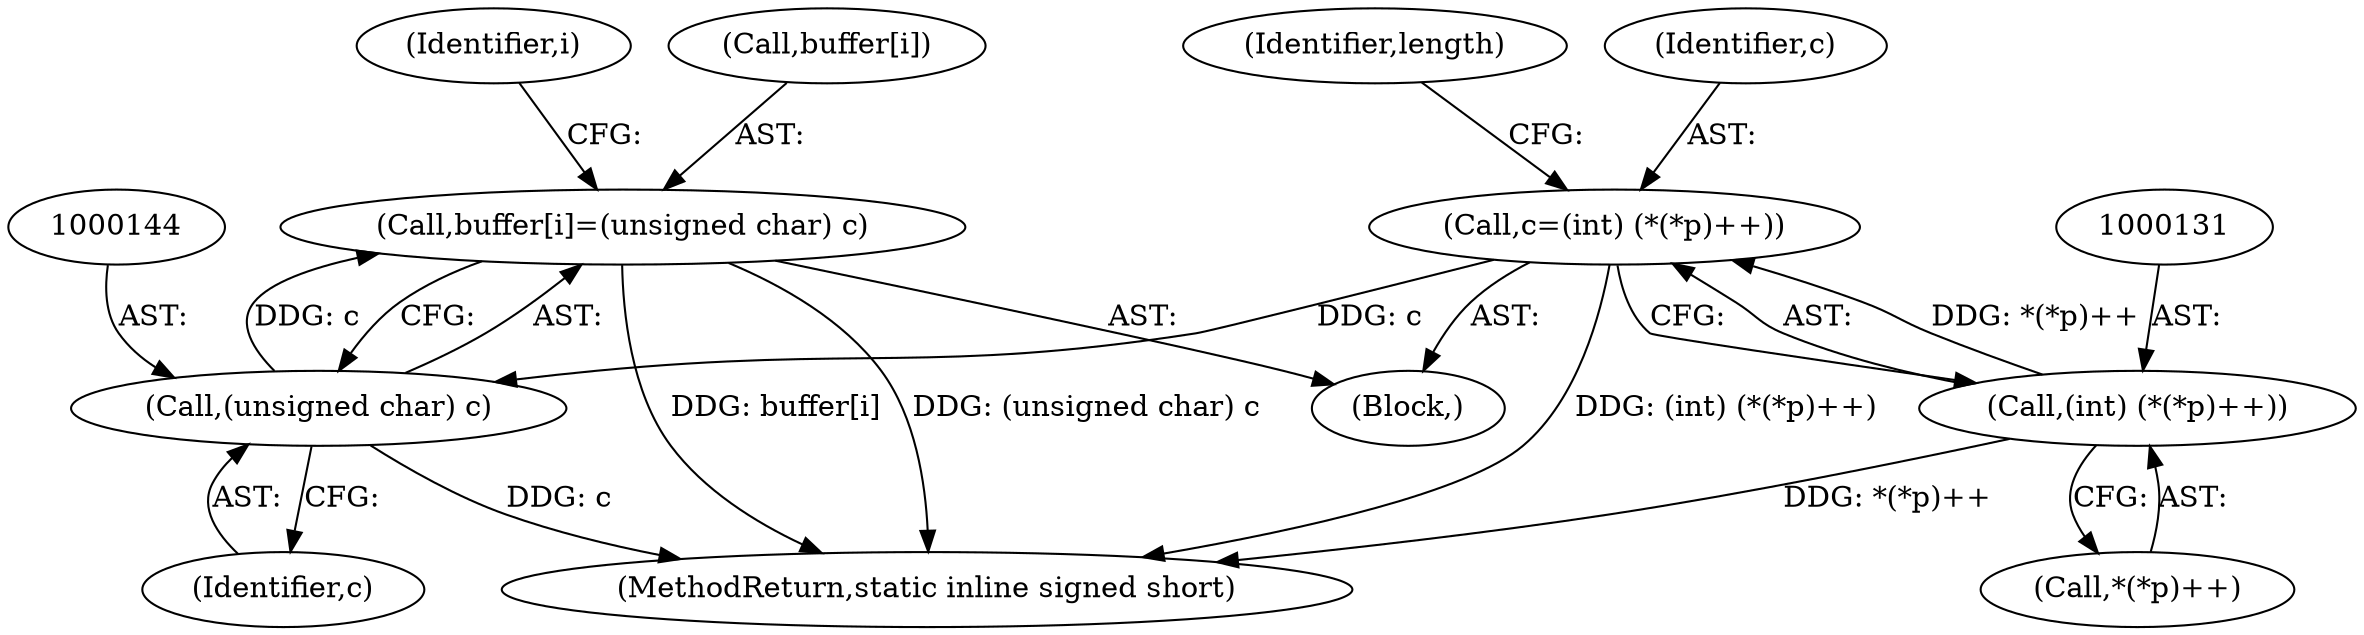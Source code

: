 digraph "0_ImageMagick_d8ab7f046587f2e9f734b687ba7e6e10147c294b_7@array" {
"1000139" [label="(Call,buffer[i]=(unsigned char) c)"];
"1000143" [label="(Call,(unsigned char) c)"];
"1000128" [label="(Call,c=(int) (*(*p)++))"];
"1000130" [label="(Call,(int) (*(*p)++))"];
"1000130" [label="(Call,(int) (*(*p)++))"];
"1000126" [label="(Identifier,i)"];
"1000145" [label="(Identifier,c)"];
"1000138" [label="(Identifier,length)"];
"1000129" [label="(Identifier,c)"];
"1000139" [label="(Call,buffer[i]=(unsigned char) c)"];
"1000128" [label="(Call,c=(int) (*(*p)++))"];
"1000143" [label="(Call,(unsigned char) c)"];
"1000140" [label="(Call,buffer[i])"];
"1000173" [label="(MethodReturn,static inline signed short)"];
"1000127" [label="(Block,)"];
"1000132" [label="(Call,*(*p)++)"];
"1000139" -> "1000127"  [label="AST: "];
"1000139" -> "1000143"  [label="CFG: "];
"1000140" -> "1000139"  [label="AST: "];
"1000143" -> "1000139"  [label="AST: "];
"1000126" -> "1000139"  [label="CFG: "];
"1000139" -> "1000173"  [label="DDG: buffer[i]"];
"1000139" -> "1000173"  [label="DDG: (unsigned char) c"];
"1000143" -> "1000139"  [label="DDG: c"];
"1000143" -> "1000145"  [label="CFG: "];
"1000144" -> "1000143"  [label="AST: "];
"1000145" -> "1000143"  [label="AST: "];
"1000143" -> "1000173"  [label="DDG: c"];
"1000128" -> "1000143"  [label="DDG: c"];
"1000128" -> "1000127"  [label="AST: "];
"1000128" -> "1000130"  [label="CFG: "];
"1000129" -> "1000128"  [label="AST: "];
"1000130" -> "1000128"  [label="AST: "];
"1000138" -> "1000128"  [label="CFG: "];
"1000128" -> "1000173"  [label="DDG: (int) (*(*p)++)"];
"1000130" -> "1000128"  [label="DDG: *(*p)++"];
"1000130" -> "1000132"  [label="CFG: "];
"1000131" -> "1000130"  [label="AST: "];
"1000132" -> "1000130"  [label="AST: "];
"1000130" -> "1000173"  [label="DDG: *(*p)++"];
}
